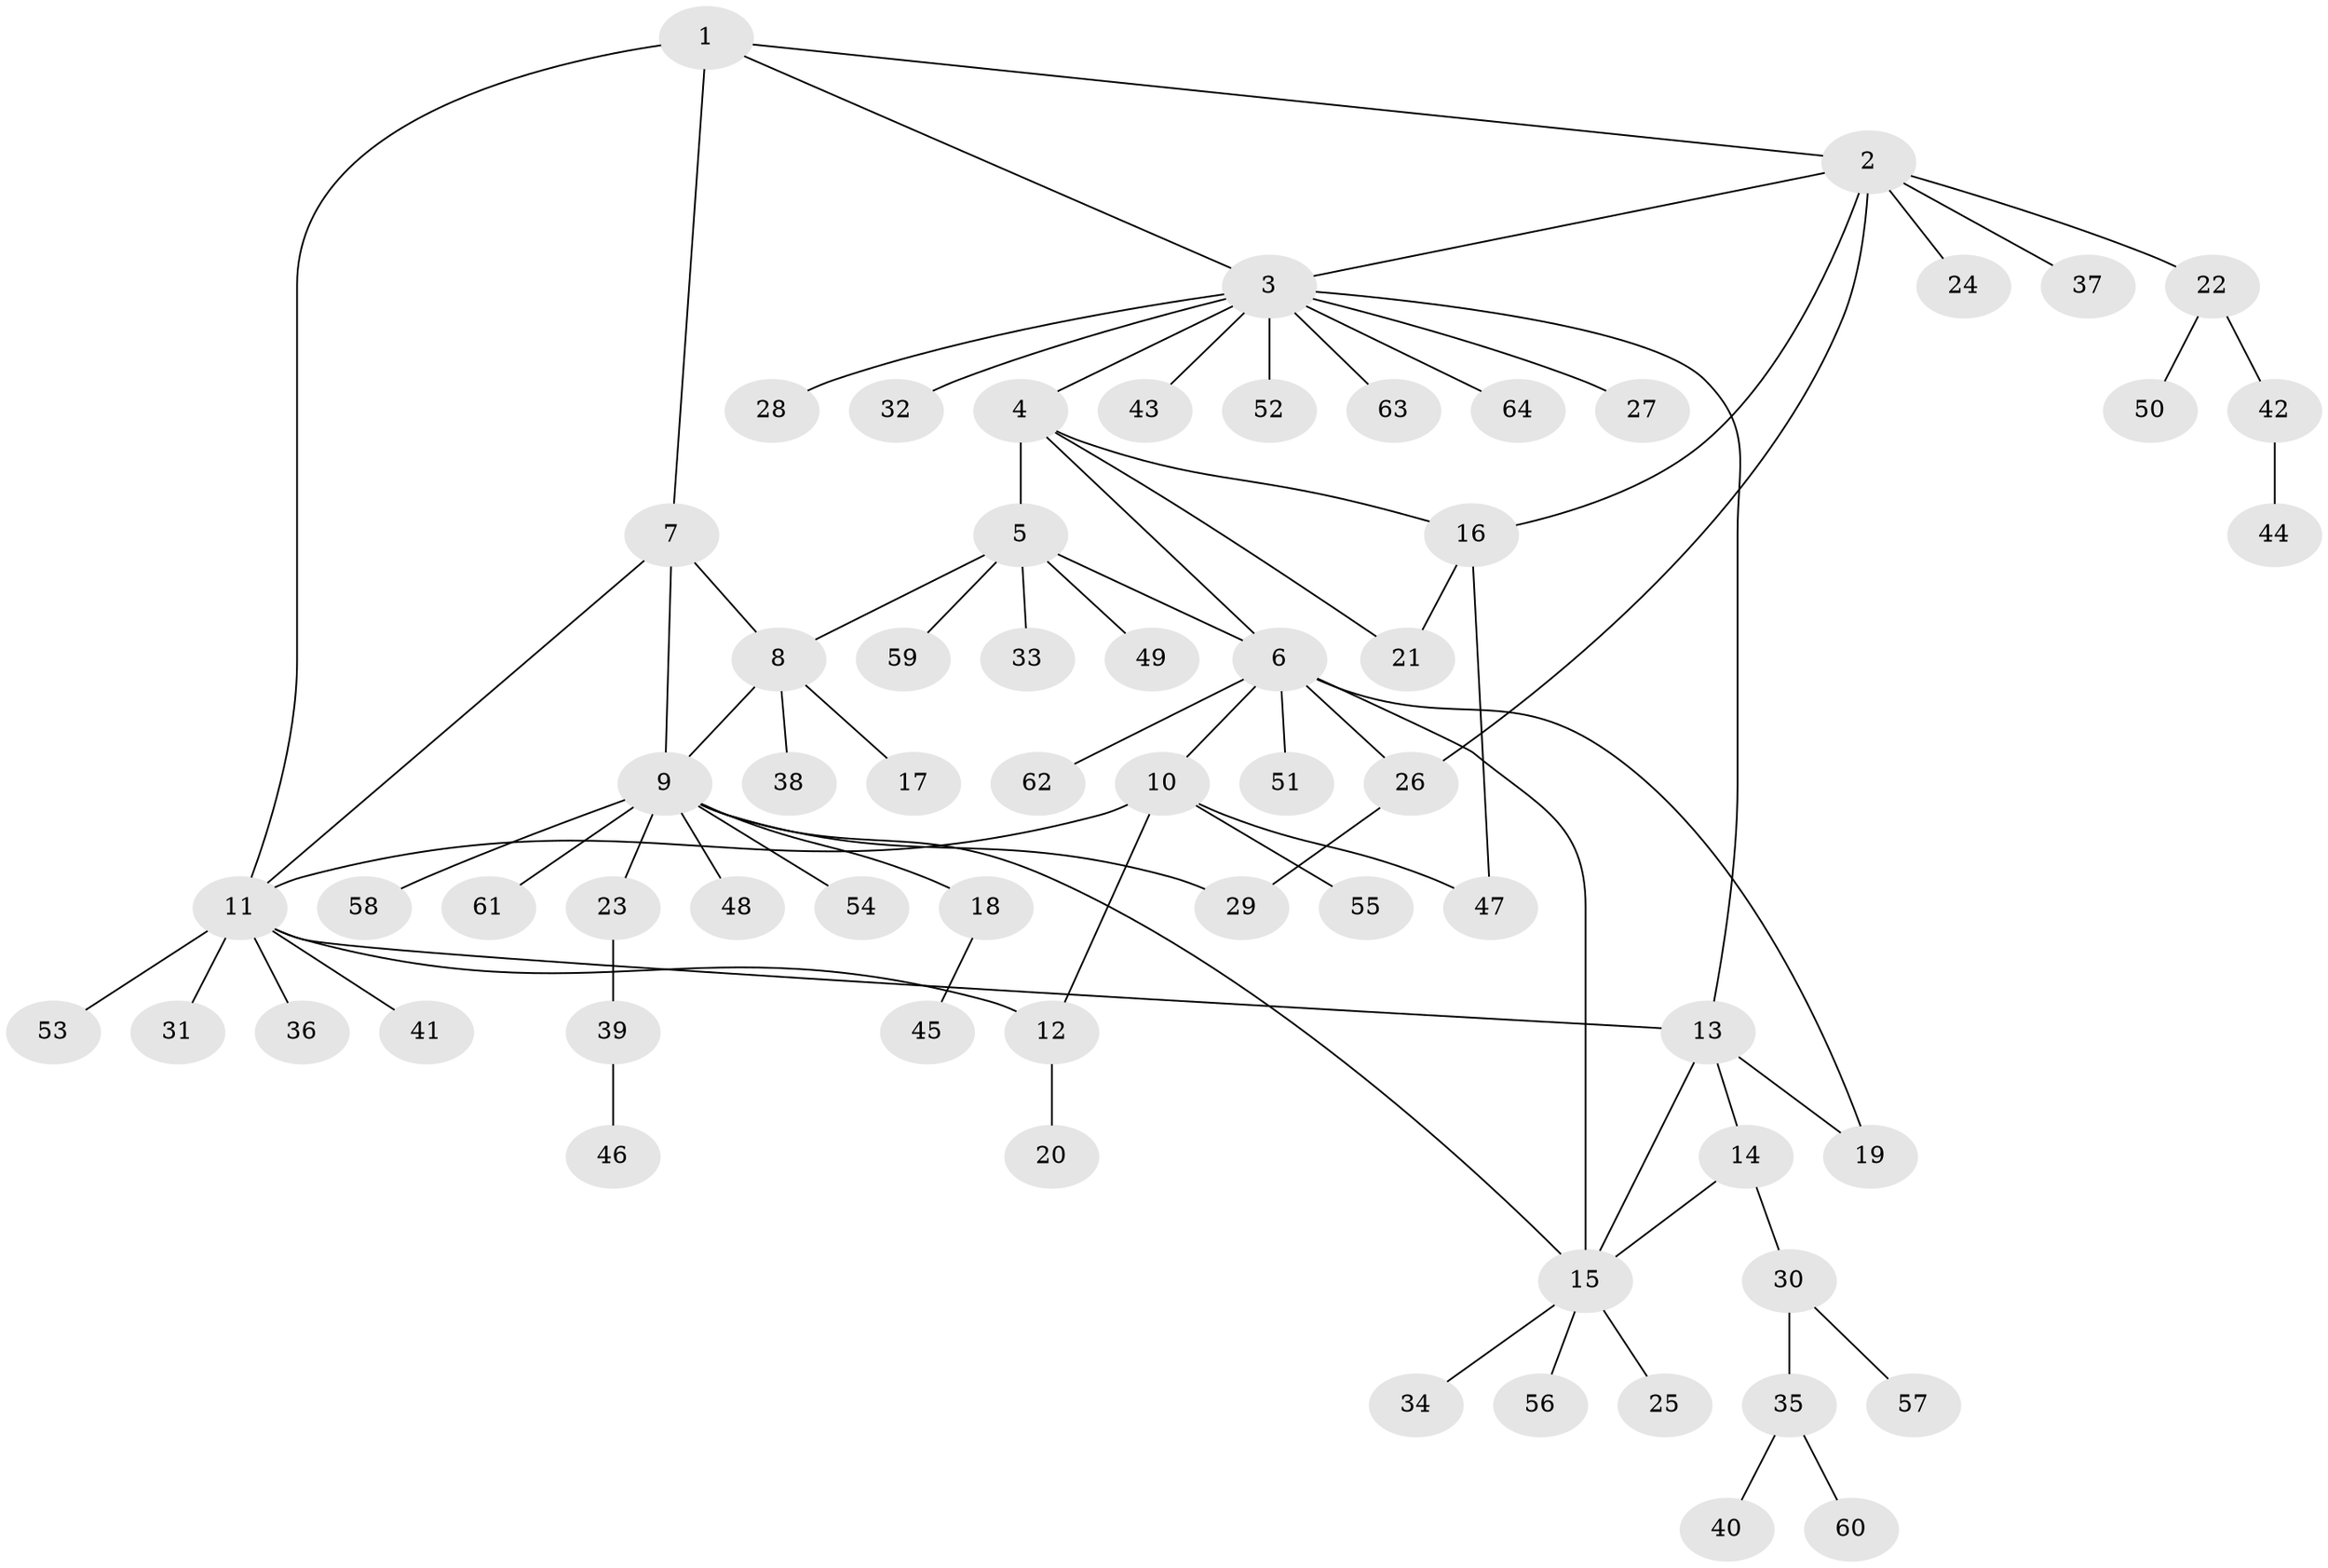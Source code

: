 // Generated by graph-tools (version 1.1) at 2025/37/03/09/25 02:37:29]
// undirected, 64 vertices, 80 edges
graph export_dot {
graph [start="1"]
  node [color=gray90,style=filled];
  1;
  2;
  3;
  4;
  5;
  6;
  7;
  8;
  9;
  10;
  11;
  12;
  13;
  14;
  15;
  16;
  17;
  18;
  19;
  20;
  21;
  22;
  23;
  24;
  25;
  26;
  27;
  28;
  29;
  30;
  31;
  32;
  33;
  34;
  35;
  36;
  37;
  38;
  39;
  40;
  41;
  42;
  43;
  44;
  45;
  46;
  47;
  48;
  49;
  50;
  51;
  52;
  53;
  54;
  55;
  56;
  57;
  58;
  59;
  60;
  61;
  62;
  63;
  64;
  1 -- 2;
  1 -- 3;
  1 -- 7;
  1 -- 11;
  2 -- 3;
  2 -- 16;
  2 -- 22;
  2 -- 24;
  2 -- 26;
  2 -- 37;
  3 -- 4;
  3 -- 13;
  3 -- 27;
  3 -- 28;
  3 -- 32;
  3 -- 43;
  3 -- 52;
  3 -- 63;
  3 -- 64;
  4 -- 5;
  4 -- 6;
  4 -- 16;
  4 -- 21;
  5 -- 6;
  5 -- 8;
  5 -- 33;
  5 -- 49;
  5 -- 59;
  6 -- 10;
  6 -- 15;
  6 -- 19;
  6 -- 26;
  6 -- 51;
  6 -- 62;
  7 -- 8;
  7 -- 9;
  7 -- 11;
  8 -- 9;
  8 -- 17;
  8 -- 38;
  9 -- 15;
  9 -- 18;
  9 -- 23;
  9 -- 29;
  9 -- 48;
  9 -- 54;
  9 -- 58;
  9 -- 61;
  10 -- 11;
  10 -- 12;
  10 -- 47;
  10 -- 55;
  11 -- 12;
  11 -- 13;
  11 -- 31;
  11 -- 36;
  11 -- 41;
  11 -- 53;
  12 -- 20;
  13 -- 14;
  13 -- 15;
  13 -- 19;
  14 -- 15;
  14 -- 30;
  15 -- 25;
  15 -- 34;
  15 -- 56;
  16 -- 21;
  16 -- 47;
  18 -- 45;
  22 -- 42;
  22 -- 50;
  23 -- 39;
  26 -- 29;
  30 -- 35;
  30 -- 57;
  35 -- 40;
  35 -- 60;
  39 -- 46;
  42 -- 44;
}
